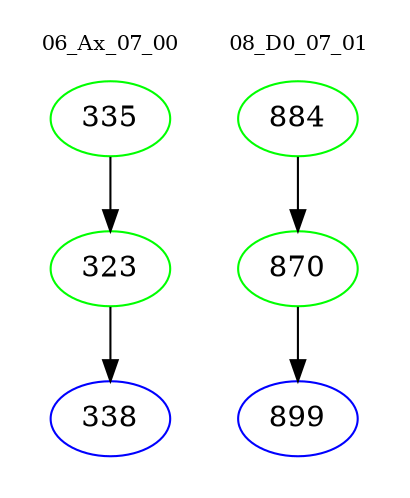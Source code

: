 digraph{
subgraph cluster_0 {
color = white
label = "06_Ax_07_00";
fontsize=10;
T0_335 [label="335", color="green"]
T0_335 -> T0_323 [color="black"]
T0_323 [label="323", color="green"]
T0_323 -> T0_338 [color="black"]
T0_338 [label="338", color="blue"]
}
subgraph cluster_1 {
color = white
label = "08_D0_07_01";
fontsize=10;
T1_884 [label="884", color="green"]
T1_884 -> T1_870 [color="black"]
T1_870 [label="870", color="green"]
T1_870 -> T1_899 [color="black"]
T1_899 [label="899", color="blue"]
}
}
